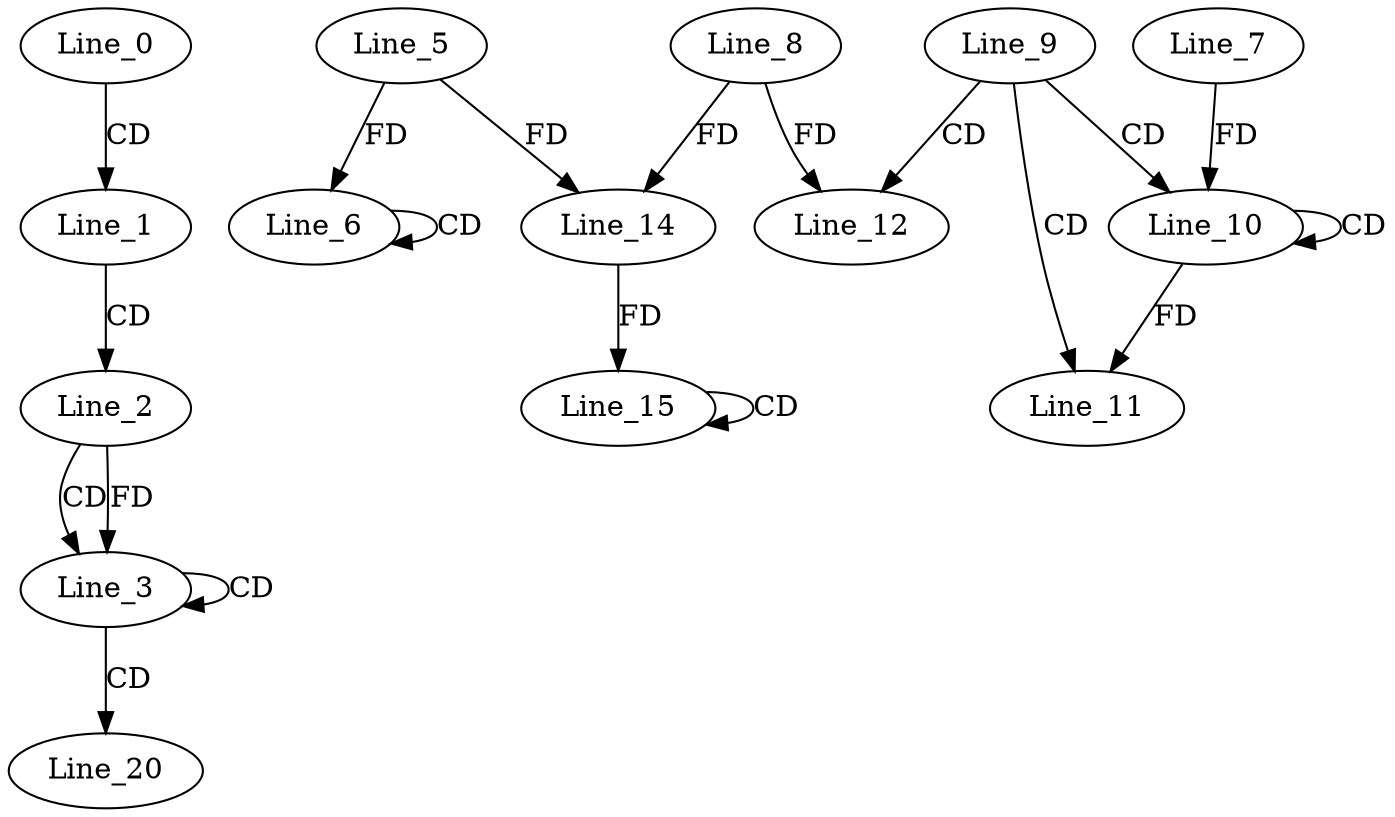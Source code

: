 digraph G {
  Line_0;
  Line_1;
  Line_2;
  Line_3;
  Line_3;
  Line_6;
  Line_6;
  Line_5;
  Line_6;
  Line_9;
  Line_10;
  Line_10;
  Line_7;
  Line_11;
  Line_12;
  Line_8;
  Line_14;
  Line_14;
  Line_15;
  Line_15;
  Line_14;
  Line_20;
  Line_0 -> Line_1 [ label="CD" ];
  Line_1 -> Line_2 [ label="CD" ];
  Line_2 -> Line_3 [ label="CD" ];
  Line_3 -> Line_3 [ label="CD" ];
  Line_2 -> Line_3 [ label="FD" ];
  Line_6 -> Line_6 [ label="CD" ];
  Line_5 -> Line_6 [ label="FD" ];
  Line_9 -> Line_10 [ label="CD" ];
  Line_10 -> Line_10 [ label="CD" ];
  Line_7 -> Line_10 [ label="FD" ];
  Line_9 -> Line_11 [ label="CD" ];
  Line_10 -> Line_11 [ label="FD" ];
  Line_9 -> Line_12 [ label="CD" ];
  Line_8 -> Line_12 [ label="FD" ];
  Line_8 -> Line_14 [ label="FD" ];
  Line_5 -> Line_14 [ label="FD" ];
  Line_15 -> Line_15 [ label="CD" ];
  Line_14 -> Line_15 [ label="FD" ];
  Line_3 -> Line_20 [ label="CD" ];
}
